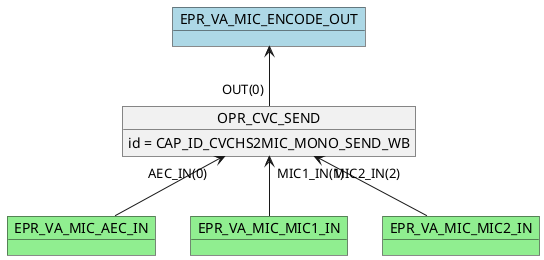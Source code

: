 @startuml

    object OPR_CVC_SEND
    OPR_CVC_SEND : id = CAP_ID_CVCHS2MIC_MONO_SEND_WB
    object EPR_VA_MIC_AEC_IN #lightgreen
    OPR_CVC_SEND "AEC_IN(0)" <-- EPR_VA_MIC_AEC_IN
    object EPR_VA_MIC_MIC1_IN #lightgreen
    OPR_CVC_SEND "MIC1_IN(1)" <-- EPR_VA_MIC_MIC1_IN
    object EPR_VA_MIC_MIC2_IN #lightgreen
    OPR_CVC_SEND "MIC2_IN(2)" <-- EPR_VA_MIC_MIC2_IN
    object EPR_VA_MIC_ENCODE_OUT #lightblue
    EPR_VA_MIC_ENCODE_OUT <-- "OUT(0)" OPR_CVC_SEND
@enduml
